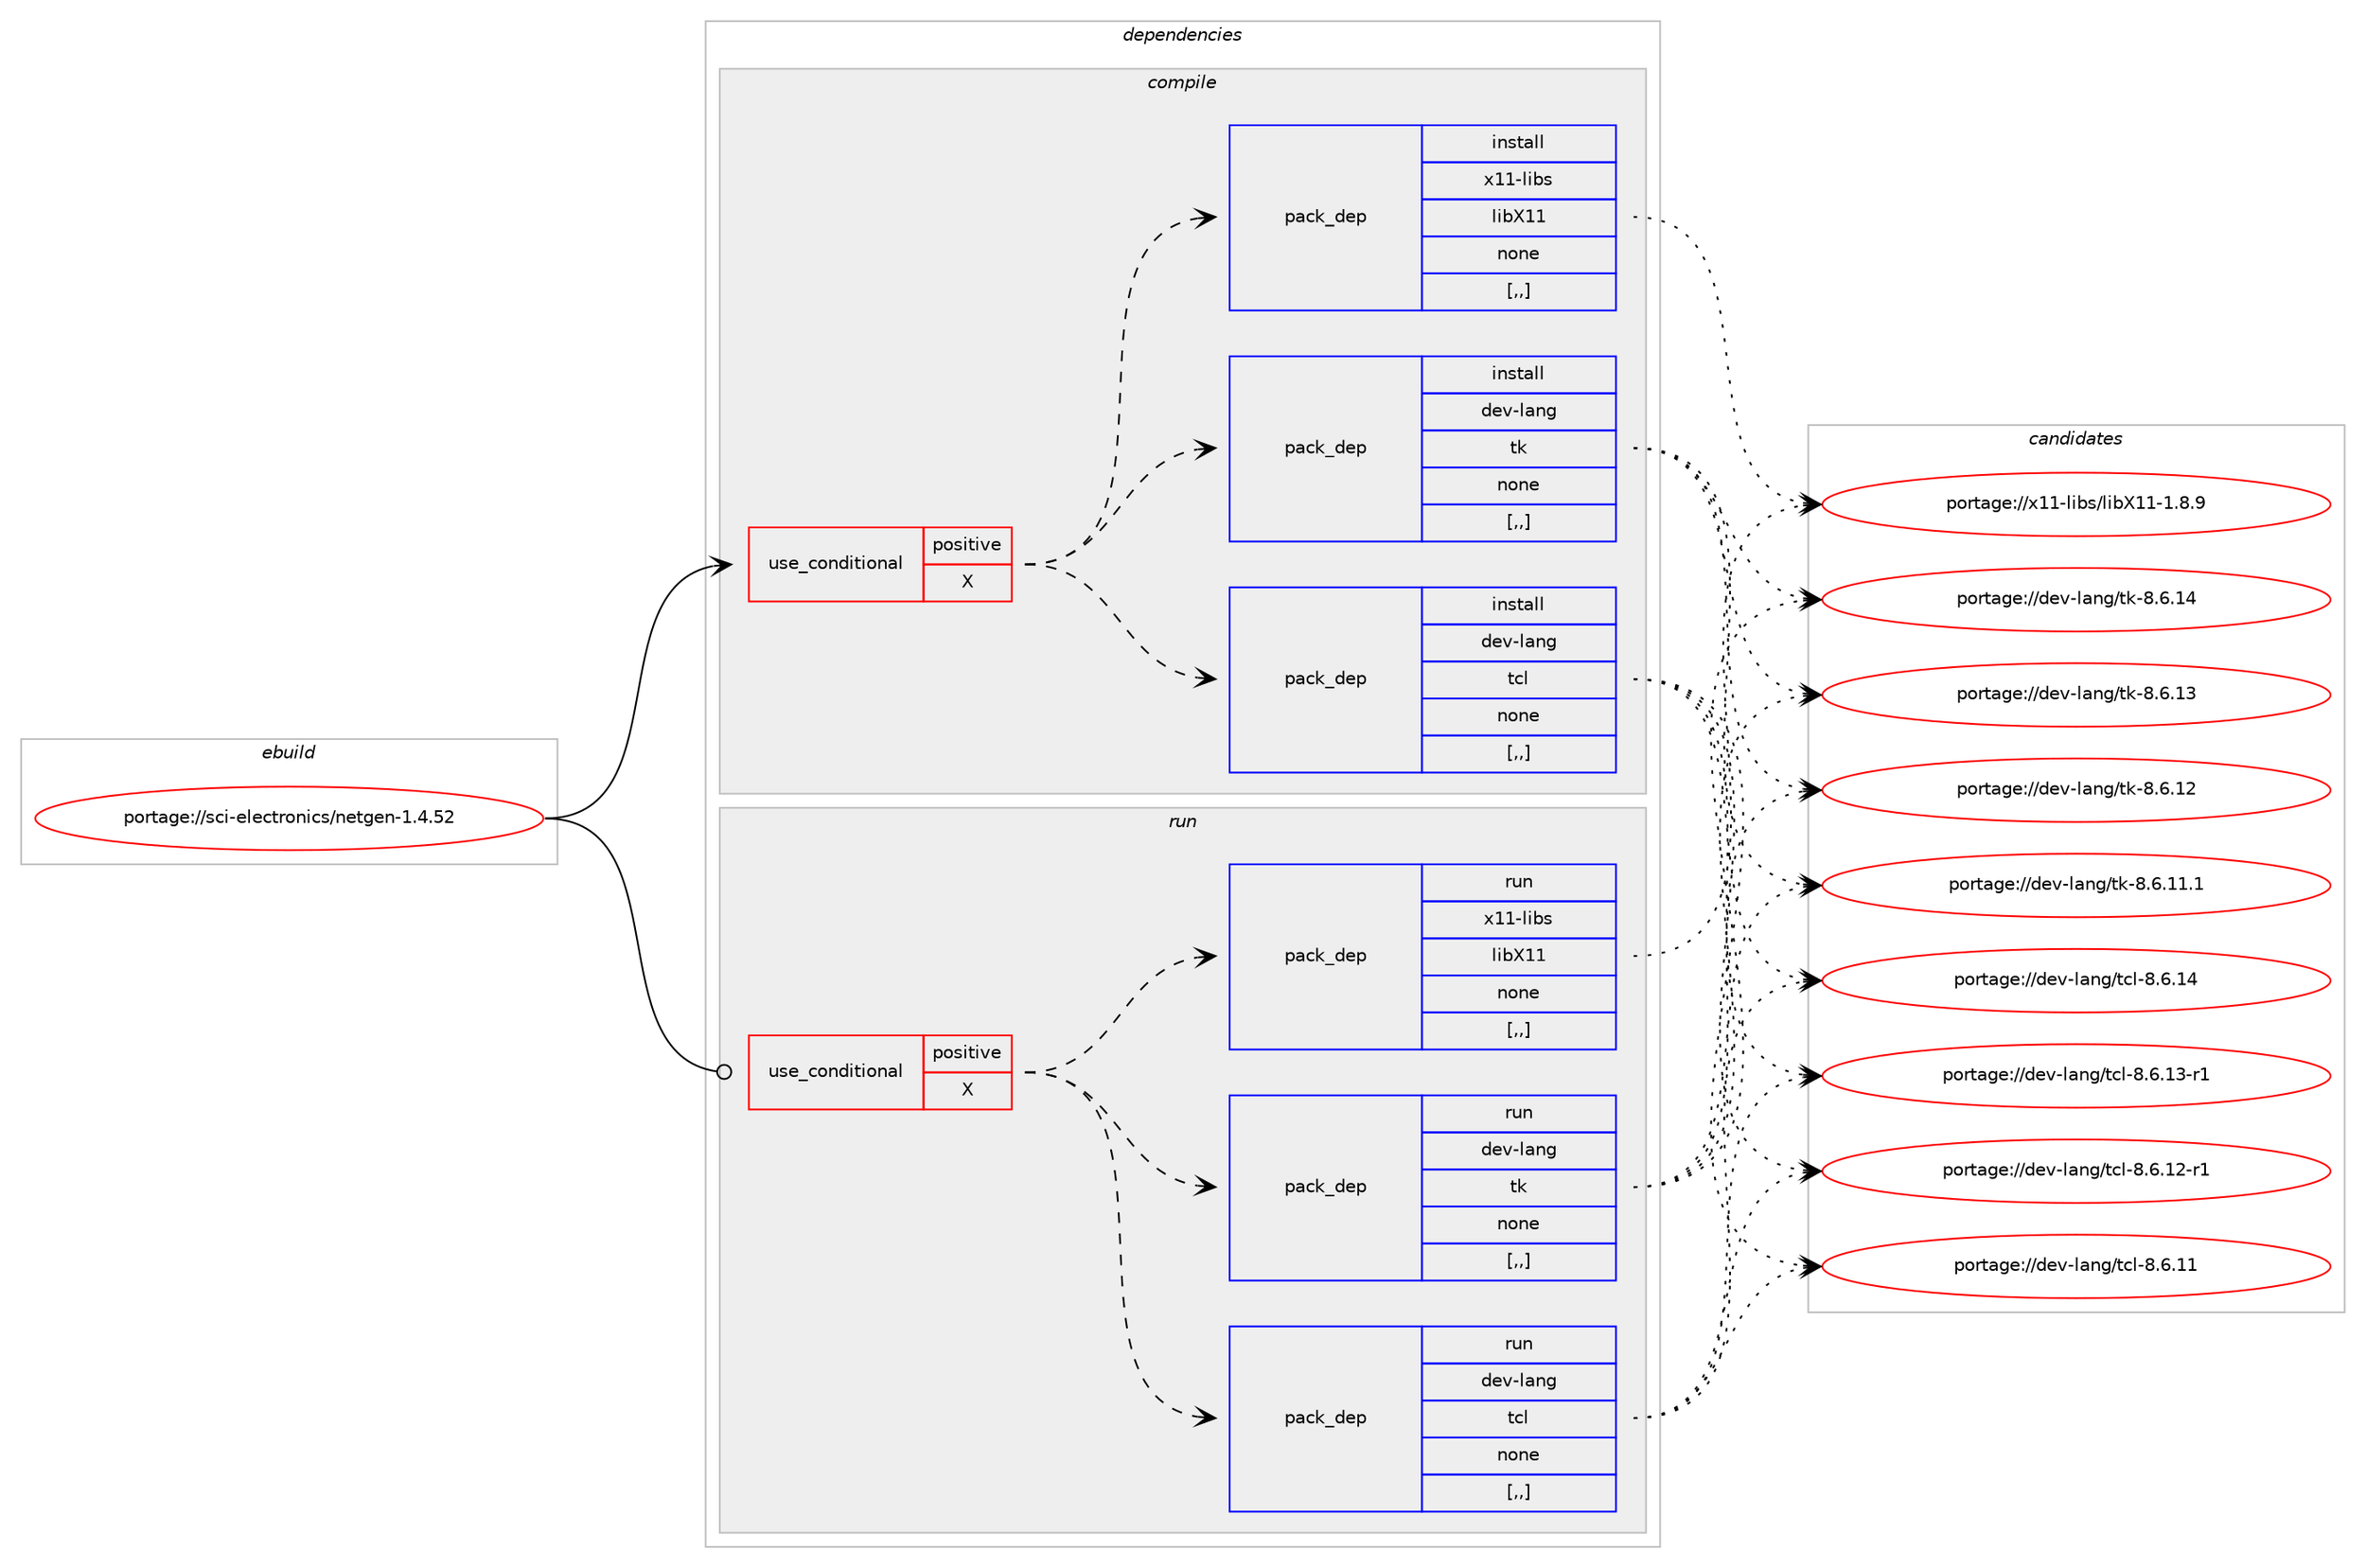 digraph prolog {

# *************
# Graph options
# *************

newrank=true;
concentrate=true;
compound=true;
graph [rankdir=LR,fontname=Helvetica,fontsize=10,ranksep=1.5];#, ranksep=2.5, nodesep=0.2];
edge  [arrowhead=vee];
node  [fontname=Helvetica,fontsize=10];

# **********
# The ebuild
# **********

subgraph cluster_leftcol {
color=gray;
label=<<i>ebuild</i>>;
id [label="portage://sci-electronics/netgen-1.4.52", color=red, width=4, href="../sci-electronics/netgen-1.4.52.svg"];
}

# ****************
# The dependencies
# ****************

subgraph cluster_midcol {
color=gray;
label=<<i>dependencies</i>>;
subgraph cluster_compile {
fillcolor="#eeeeee";
style=filled;
label=<<i>compile</i>>;
subgraph cond104722 {
dependency395899 [label=<<TABLE BORDER="0" CELLBORDER="1" CELLSPACING="0" CELLPADDING="4"><TR><TD ROWSPAN="3" CELLPADDING="10">use_conditional</TD></TR><TR><TD>positive</TD></TR><TR><TD>X</TD></TR></TABLE>>, shape=none, color=red];
subgraph pack288354 {
dependency395900 [label=<<TABLE BORDER="0" CELLBORDER="1" CELLSPACING="0" CELLPADDING="4" WIDTH="220"><TR><TD ROWSPAN="6" CELLPADDING="30">pack_dep</TD></TR><TR><TD WIDTH="110">install</TD></TR><TR><TD>dev-lang</TD></TR><TR><TD>tcl</TD></TR><TR><TD>none</TD></TR><TR><TD>[,,]</TD></TR></TABLE>>, shape=none, color=blue];
}
dependency395899:e -> dependency395900:w [weight=20,style="dashed",arrowhead="vee"];
subgraph pack288355 {
dependency395901 [label=<<TABLE BORDER="0" CELLBORDER="1" CELLSPACING="0" CELLPADDING="4" WIDTH="220"><TR><TD ROWSPAN="6" CELLPADDING="30">pack_dep</TD></TR><TR><TD WIDTH="110">install</TD></TR><TR><TD>dev-lang</TD></TR><TR><TD>tk</TD></TR><TR><TD>none</TD></TR><TR><TD>[,,]</TD></TR></TABLE>>, shape=none, color=blue];
}
dependency395899:e -> dependency395901:w [weight=20,style="dashed",arrowhead="vee"];
subgraph pack288356 {
dependency395902 [label=<<TABLE BORDER="0" CELLBORDER="1" CELLSPACING="0" CELLPADDING="4" WIDTH="220"><TR><TD ROWSPAN="6" CELLPADDING="30">pack_dep</TD></TR><TR><TD WIDTH="110">install</TD></TR><TR><TD>x11-libs</TD></TR><TR><TD>libX11</TD></TR><TR><TD>none</TD></TR><TR><TD>[,,]</TD></TR></TABLE>>, shape=none, color=blue];
}
dependency395899:e -> dependency395902:w [weight=20,style="dashed",arrowhead="vee"];
}
id:e -> dependency395899:w [weight=20,style="solid",arrowhead="vee"];
}
subgraph cluster_compileandrun {
fillcolor="#eeeeee";
style=filled;
label=<<i>compile and run</i>>;
}
subgraph cluster_run {
fillcolor="#eeeeee";
style=filled;
label=<<i>run</i>>;
subgraph cond104723 {
dependency395903 [label=<<TABLE BORDER="0" CELLBORDER="1" CELLSPACING="0" CELLPADDING="4"><TR><TD ROWSPAN="3" CELLPADDING="10">use_conditional</TD></TR><TR><TD>positive</TD></TR><TR><TD>X</TD></TR></TABLE>>, shape=none, color=red];
subgraph pack288357 {
dependency395904 [label=<<TABLE BORDER="0" CELLBORDER="1" CELLSPACING="0" CELLPADDING="4" WIDTH="220"><TR><TD ROWSPAN="6" CELLPADDING="30">pack_dep</TD></TR><TR><TD WIDTH="110">run</TD></TR><TR><TD>dev-lang</TD></TR><TR><TD>tcl</TD></TR><TR><TD>none</TD></TR><TR><TD>[,,]</TD></TR></TABLE>>, shape=none, color=blue];
}
dependency395903:e -> dependency395904:w [weight=20,style="dashed",arrowhead="vee"];
subgraph pack288358 {
dependency395905 [label=<<TABLE BORDER="0" CELLBORDER="1" CELLSPACING="0" CELLPADDING="4" WIDTH="220"><TR><TD ROWSPAN="6" CELLPADDING="30">pack_dep</TD></TR><TR><TD WIDTH="110">run</TD></TR><TR><TD>dev-lang</TD></TR><TR><TD>tk</TD></TR><TR><TD>none</TD></TR><TR><TD>[,,]</TD></TR></TABLE>>, shape=none, color=blue];
}
dependency395903:e -> dependency395905:w [weight=20,style="dashed",arrowhead="vee"];
subgraph pack288359 {
dependency395906 [label=<<TABLE BORDER="0" CELLBORDER="1" CELLSPACING="0" CELLPADDING="4" WIDTH="220"><TR><TD ROWSPAN="6" CELLPADDING="30">pack_dep</TD></TR><TR><TD WIDTH="110">run</TD></TR><TR><TD>x11-libs</TD></TR><TR><TD>libX11</TD></TR><TR><TD>none</TD></TR><TR><TD>[,,]</TD></TR></TABLE>>, shape=none, color=blue];
}
dependency395903:e -> dependency395906:w [weight=20,style="dashed",arrowhead="vee"];
}
id:e -> dependency395903:w [weight=20,style="solid",arrowhead="odot"];
}
}

# **************
# The candidates
# **************

subgraph cluster_choices {
rank=same;
color=gray;
label=<<i>candidates</i>>;

subgraph choice288354 {
color=black;
nodesep=1;
choice1001011184510897110103471169910845564654464952 [label="portage://dev-lang/tcl-8.6.14", color=red, width=4,href="../dev-lang/tcl-8.6.14.svg"];
choice10010111845108971101034711699108455646544649514511449 [label="portage://dev-lang/tcl-8.6.13-r1", color=red, width=4,href="../dev-lang/tcl-8.6.13-r1.svg"];
choice10010111845108971101034711699108455646544649504511449 [label="portage://dev-lang/tcl-8.6.12-r1", color=red, width=4,href="../dev-lang/tcl-8.6.12-r1.svg"];
choice1001011184510897110103471169910845564654464949 [label="portage://dev-lang/tcl-8.6.11", color=red, width=4,href="../dev-lang/tcl-8.6.11.svg"];
dependency395900:e -> choice1001011184510897110103471169910845564654464952:w [style=dotted,weight="100"];
dependency395900:e -> choice10010111845108971101034711699108455646544649514511449:w [style=dotted,weight="100"];
dependency395900:e -> choice10010111845108971101034711699108455646544649504511449:w [style=dotted,weight="100"];
dependency395900:e -> choice1001011184510897110103471169910845564654464949:w [style=dotted,weight="100"];
}
subgraph choice288355 {
color=black;
nodesep=1;
choice10010111845108971101034711610745564654464952 [label="portage://dev-lang/tk-8.6.14", color=red, width=4,href="../dev-lang/tk-8.6.14.svg"];
choice10010111845108971101034711610745564654464951 [label="portage://dev-lang/tk-8.6.13", color=red, width=4,href="../dev-lang/tk-8.6.13.svg"];
choice10010111845108971101034711610745564654464950 [label="portage://dev-lang/tk-8.6.12", color=red, width=4,href="../dev-lang/tk-8.6.12.svg"];
choice100101118451089711010347116107455646544649494649 [label="portage://dev-lang/tk-8.6.11.1", color=red, width=4,href="../dev-lang/tk-8.6.11.1.svg"];
dependency395901:e -> choice10010111845108971101034711610745564654464952:w [style=dotted,weight="100"];
dependency395901:e -> choice10010111845108971101034711610745564654464951:w [style=dotted,weight="100"];
dependency395901:e -> choice10010111845108971101034711610745564654464950:w [style=dotted,weight="100"];
dependency395901:e -> choice100101118451089711010347116107455646544649494649:w [style=dotted,weight="100"];
}
subgraph choice288356 {
color=black;
nodesep=1;
choice120494945108105981154710810598884949454946564657 [label="portage://x11-libs/libX11-1.8.9", color=red, width=4,href="../x11-libs/libX11-1.8.9.svg"];
dependency395902:e -> choice120494945108105981154710810598884949454946564657:w [style=dotted,weight="100"];
}
subgraph choice288357 {
color=black;
nodesep=1;
choice1001011184510897110103471169910845564654464952 [label="portage://dev-lang/tcl-8.6.14", color=red, width=4,href="../dev-lang/tcl-8.6.14.svg"];
choice10010111845108971101034711699108455646544649514511449 [label="portage://dev-lang/tcl-8.6.13-r1", color=red, width=4,href="../dev-lang/tcl-8.6.13-r1.svg"];
choice10010111845108971101034711699108455646544649504511449 [label="portage://dev-lang/tcl-8.6.12-r1", color=red, width=4,href="../dev-lang/tcl-8.6.12-r1.svg"];
choice1001011184510897110103471169910845564654464949 [label="portage://dev-lang/tcl-8.6.11", color=red, width=4,href="../dev-lang/tcl-8.6.11.svg"];
dependency395904:e -> choice1001011184510897110103471169910845564654464952:w [style=dotted,weight="100"];
dependency395904:e -> choice10010111845108971101034711699108455646544649514511449:w [style=dotted,weight="100"];
dependency395904:e -> choice10010111845108971101034711699108455646544649504511449:w [style=dotted,weight="100"];
dependency395904:e -> choice1001011184510897110103471169910845564654464949:w [style=dotted,weight="100"];
}
subgraph choice288358 {
color=black;
nodesep=1;
choice10010111845108971101034711610745564654464952 [label="portage://dev-lang/tk-8.6.14", color=red, width=4,href="../dev-lang/tk-8.6.14.svg"];
choice10010111845108971101034711610745564654464951 [label="portage://dev-lang/tk-8.6.13", color=red, width=4,href="../dev-lang/tk-8.6.13.svg"];
choice10010111845108971101034711610745564654464950 [label="portage://dev-lang/tk-8.6.12", color=red, width=4,href="../dev-lang/tk-8.6.12.svg"];
choice100101118451089711010347116107455646544649494649 [label="portage://dev-lang/tk-8.6.11.1", color=red, width=4,href="../dev-lang/tk-8.6.11.1.svg"];
dependency395905:e -> choice10010111845108971101034711610745564654464952:w [style=dotted,weight="100"];
dependency395905:e -> choice10010111845108971101034711610745564654464951:w [style=dotted,weight="100"];
dependency395905:e -> choice10010111845108971101034711610745564654464950:w [style=dotted,weight="100"];
dependency395905:e -> choice100101118451089711010347116107455646544649494649:w [style=dotted,weight="100"];
}
subgraph choice288359 {
color=black;
nodesep=1;
choice120494945108105981154710810598884949454946564657 [label="portage://x11-libs/libX11-1.8.9", color=red, width=4,href="../x11-libs/libX11-1.8.9.svg"];
dependency395906:e -> choice120494945108105981154710810598884949454946564657:w [style=dotted,weight="100"];
}
}

}
